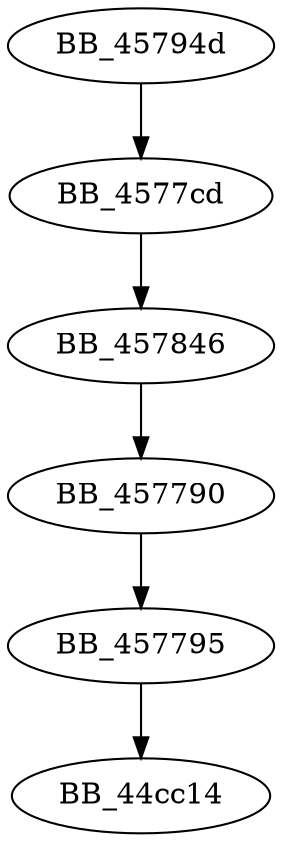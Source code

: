 DiGraph sub_45794D{
BB_457790->BB_457795
BB_457795->BB_44cc14
BB_4577cd->BB_457846
BB_457846->BB_457790
BB_45794d->BB_4577cd
}
